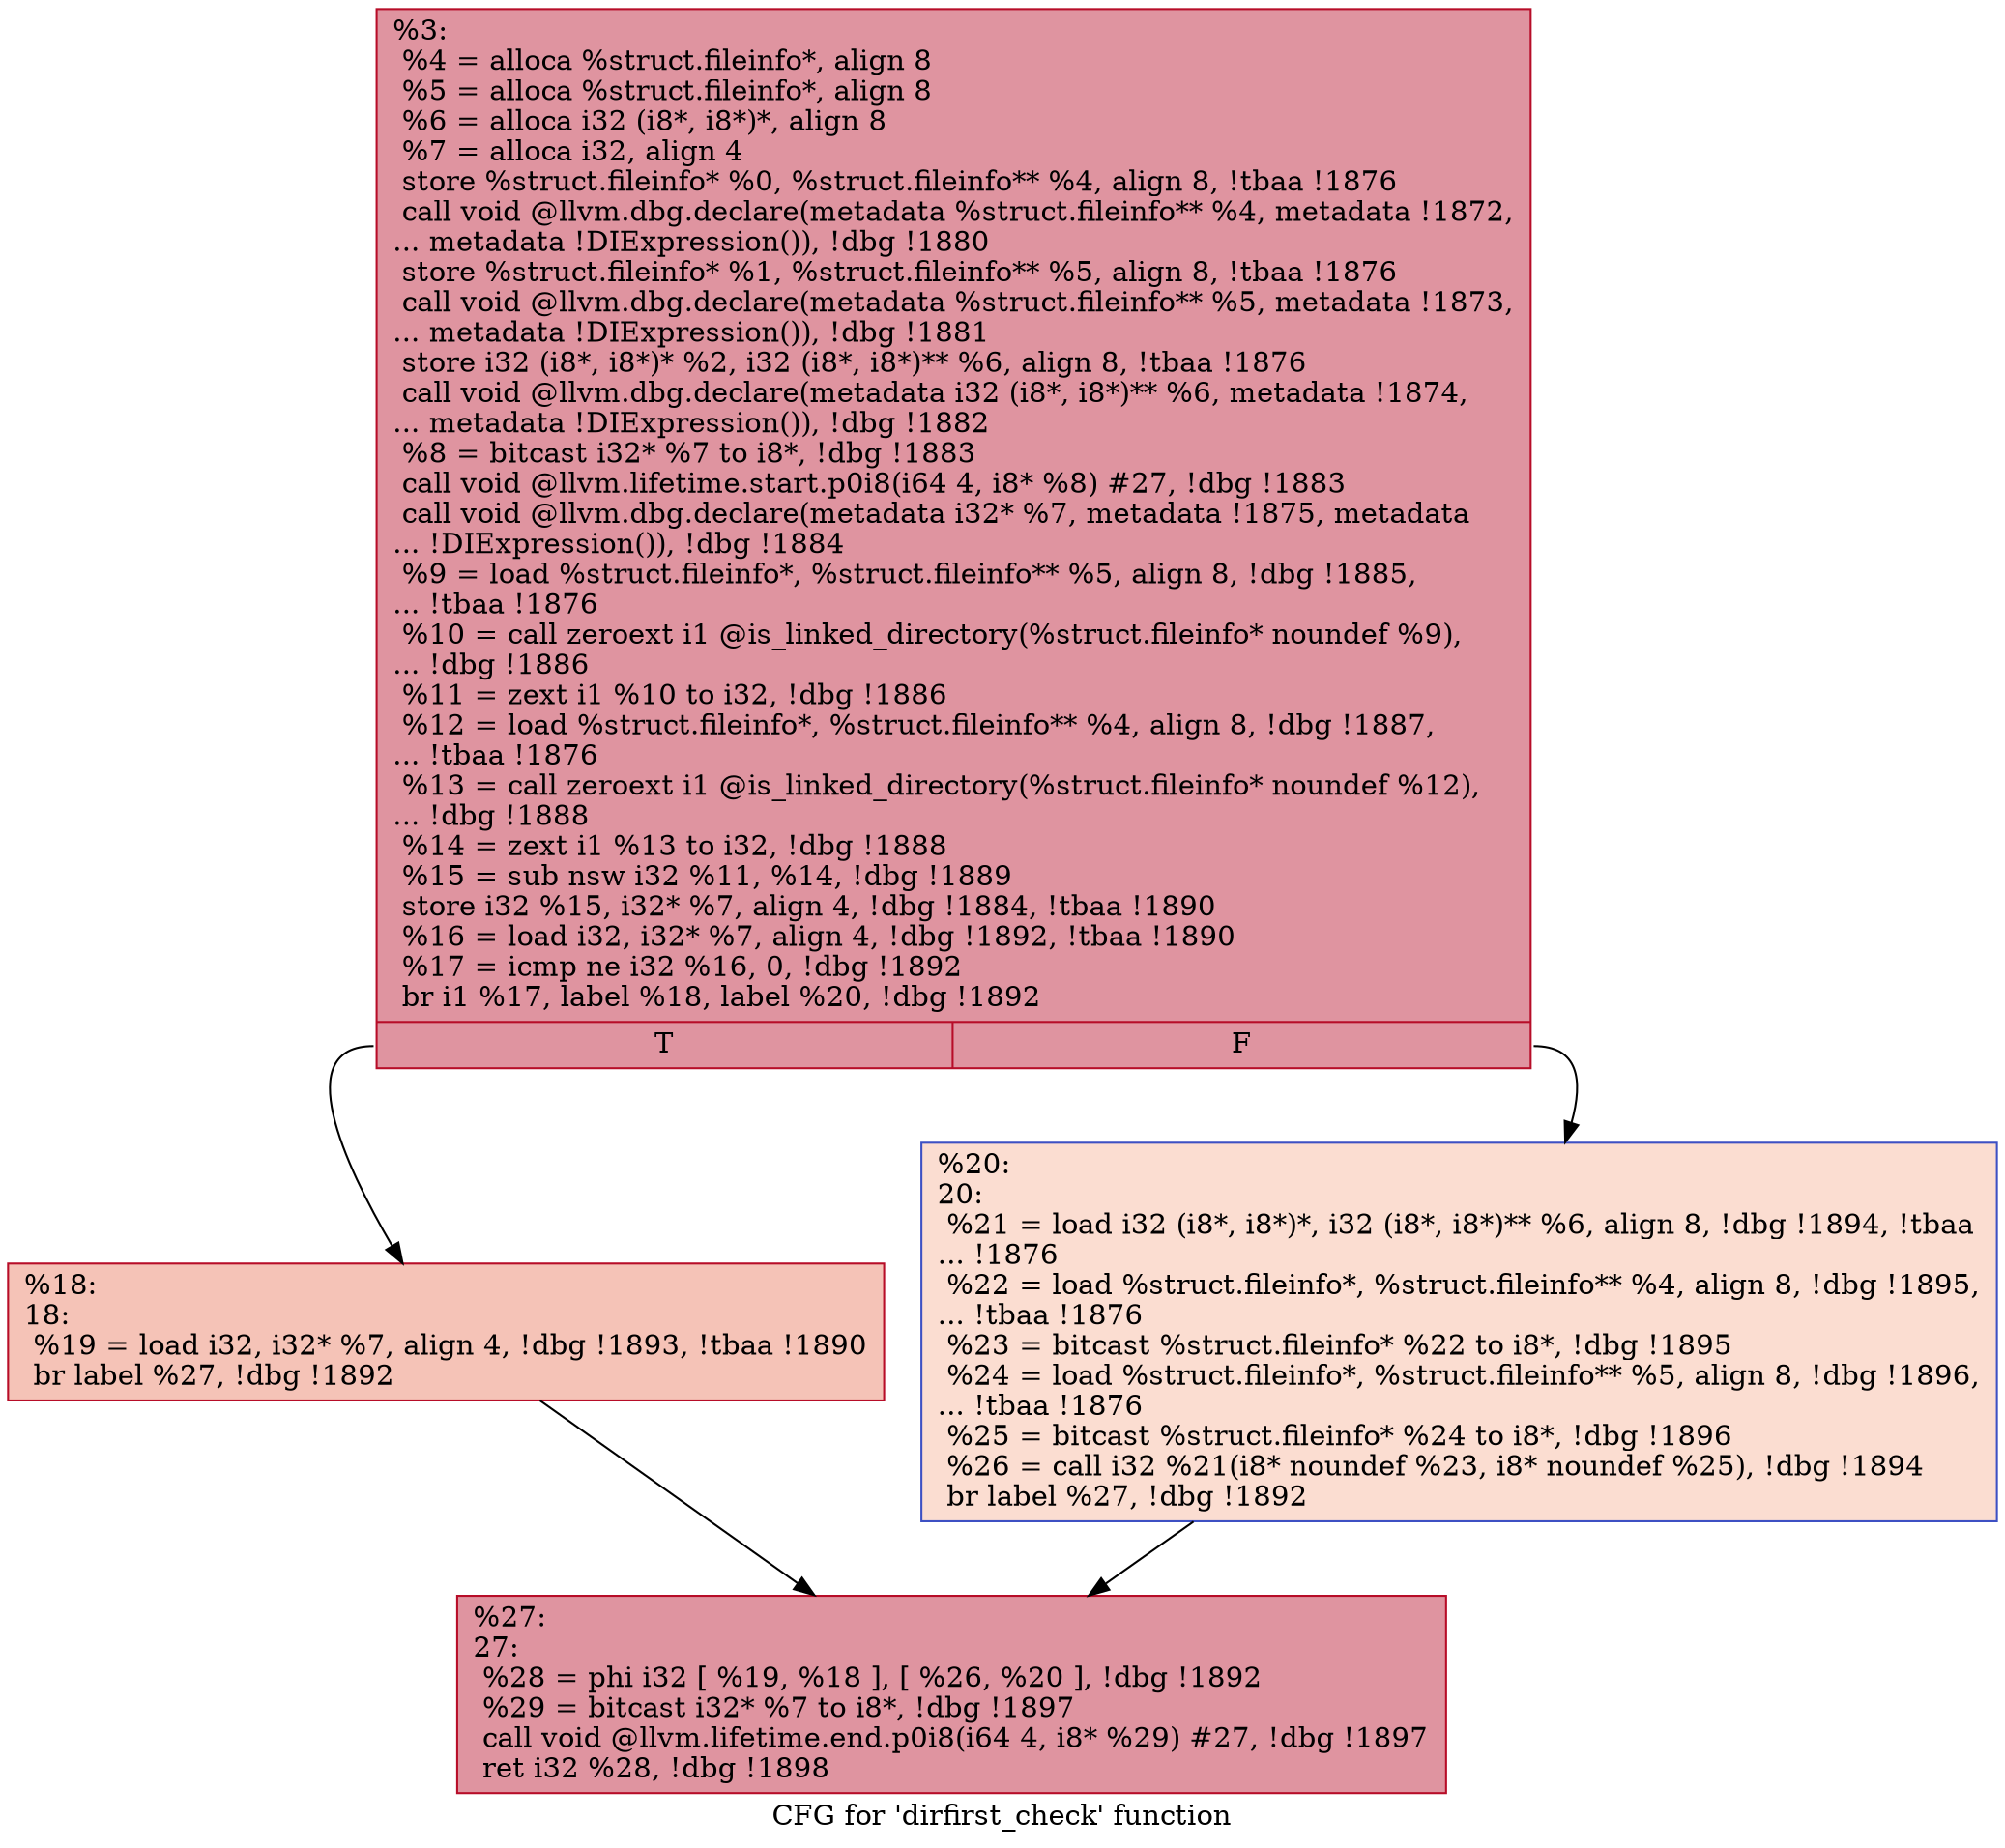 digraph "CFG for 'dirfirst_check' function" {
	label="CFG for 'dirfirst_check' function";

	Node0x2004730 [shape=record,color="#b70d28ff", style=filled, fillcolor="#b70d2870",label="{%3:\l  %4 = alloca %struct.fileinfo*, align 8\l  %5 = alloca %struct.fileinfo*, align 8\l  %6 = alloca i32 (i8*, i8*)*, align 8\l  %7 = alloca i32, align 4\l  store %struct.fileinfo* %0, %struct.fileinfo** %4, align 8, !tbaa !1876\l  call void @llvm.dbg.declare(metadata %struct.fileinfo** %4, metadata !1872,\l... metadata !DIExpression()), !dbg !1880\l  store %struct.fileinfo* %1, %struct.fileinfo** %5, align 8, !tbaa !1876\l  call void @llvm.dbg.declare(metadata %struct.fileinfo** %5, metadata !1873,\l... metadata !DIExpression()), !dbg !1881\l  store i32 (i8*, i8*)* %2, i32 (i8*, i8*)** %6, align 8, !tbaa !1876\l  call void @llvm.dbg.declare(metadata i32 (i8*, i8*)** %6, metadata !1874,\l... metadata !DIExpression()), !dbg !1882\l  %8 = bitcast i32* %7 to i8*, !dbg !1883\l  call void @llvm.lifetime.start.p0i8(i64 4, i8* %8) #27, !dbg !1883\l  call void @llvm.dbg.declare(metadata i32* %7, metadata !1875, metadata\l... !DIExpression()), !dbg !1884\l  %9 = load %struct.fileinfo*, %struct.fileinfo** %5, align 8, !dbg !1885,\l... !tbaa !1876\l  %10 = call zeroext i1 @is_linked_directory(%struct.fileinfo* noundef %9),\l... !dbg !1886\l  %11 = zext i1 %10 to i32, !dbg !1886\l  %12 = load %struct.fileinfo*, %struct.fileinfo** %4, align 8, !dbg !1887,\l... !tbaa !1876\l  %13 = call zeroext i1 @is_linked_directory(%struct.fileinfo* noundef %12),\l... !dbg !1888\l  %14 = zext i1 %13 to i32, !dbg !1888\l  %15 = sub nsw i32 %11, %14, !dbg !1889\l  store i32 %15, i32* %7, align 4, !dbg !1884, !tbaa !1890\l  %16 = load i32, i32* %7, align 4, !dbg !1892, !tbaa !1890\l  %17 = icmp ne i32 %16, 0, !dbg !1892\l  br i1 %17, label %18, label %20, !dbg !1892\l|{<s0>T|<s1>F}}"];
	Node0x2004730:s0 -> Node0x2005200;
	Node0x2004730:s1 -> Node0x2005250;
	Node0x2005200 [shape=record,color="#b70d28ff", style=filled, fillcolor="#e8765c70",label="{%18:\l18:                                               \l  %19 = load i32, i32* %7, align 4, !dbg !1893, !tbaa !1890\l  br label %27, !dbg !1892\l}"];
	Node0x2005200 -> Node0x20052a0;
	Node0x2005250 [shape=record,color="#3d50c3ff", style=filled, fillcolor="#f7b39670",label="{%20:\l20:                                               \l  %21 = load i32 (i8*, i8*)*, i32 (i8*, i8*)** %6, align 8, !dbg !1894, !tbaa\l... !1876\l  %22 = load %struct.fileinfo*, %struct.fileinfo** %4, align 8, !dbg !1895,\l... !tbaa !1876\l  %23 = bitcast %struct.fileinfo* %22 to i8*, !dbg !1895\l  %24 = load %struct.fileinfo*, %struct.fileinfo** %5, align 8, !dbg !1896,\l... !tbaa !1876\l  %25 = bitcast %struct.fileinfo* %24 to i8*, !dbg !1896\l  %26 = call i32 %21(i8* noundef %23, i8* noundef %25), !dbg !1894\l  br label %27, !dbg !1892\l}"];
	Node0x2005250 -> Node0x20052a0;
	Node0x20052a0 [shape=record,color="#b70d28ff", style=filled, fillcolor="#b70d2870",label="{%27:\l27:                                               \l  %28 = phi i32 [ %19, %18 ], [ %26, %20 ], !dbg !1892\l  %29 = bitcast i32* %7 to i8*, !dbg !1897\l  call void @llvm.lifetime.end.p0i8(i64 4, i8* %29) #27, !dbg !1897\l  ret i32 %28, !dbg !1898\l}"];
}
